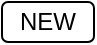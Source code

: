 <mxfile version="24.2.5" type="github">
  <diagram name="第 1 页" id="PQq5cWTTtzGSyIG3fF3A">
    <mxGraphModel dx="2546" dy="1511" grid="1" gridSize="10" guides="1" tooltips="1" connect="1" arrows="1" fold="1" page="1" pageScale="1" pageWidth="827" pageHeight="1169" math="0" shadow="0">
      <root>
        <mxCell id="0" />
        <mxCell id="1" parent="0" />
        <mxCell id="JGYNNec4ZPNaEopYbr7S-1" value="NEW" style="rounded=1;whiteSpace=wrap;html=1;" vertex="1" parent="1">
          <mxGeometry x="294" y="530" width="46" height="20" as="geometry" />
        </mxCell>
      </root>
    </mxGraphModel>
  </diagram>
</mxfile>
